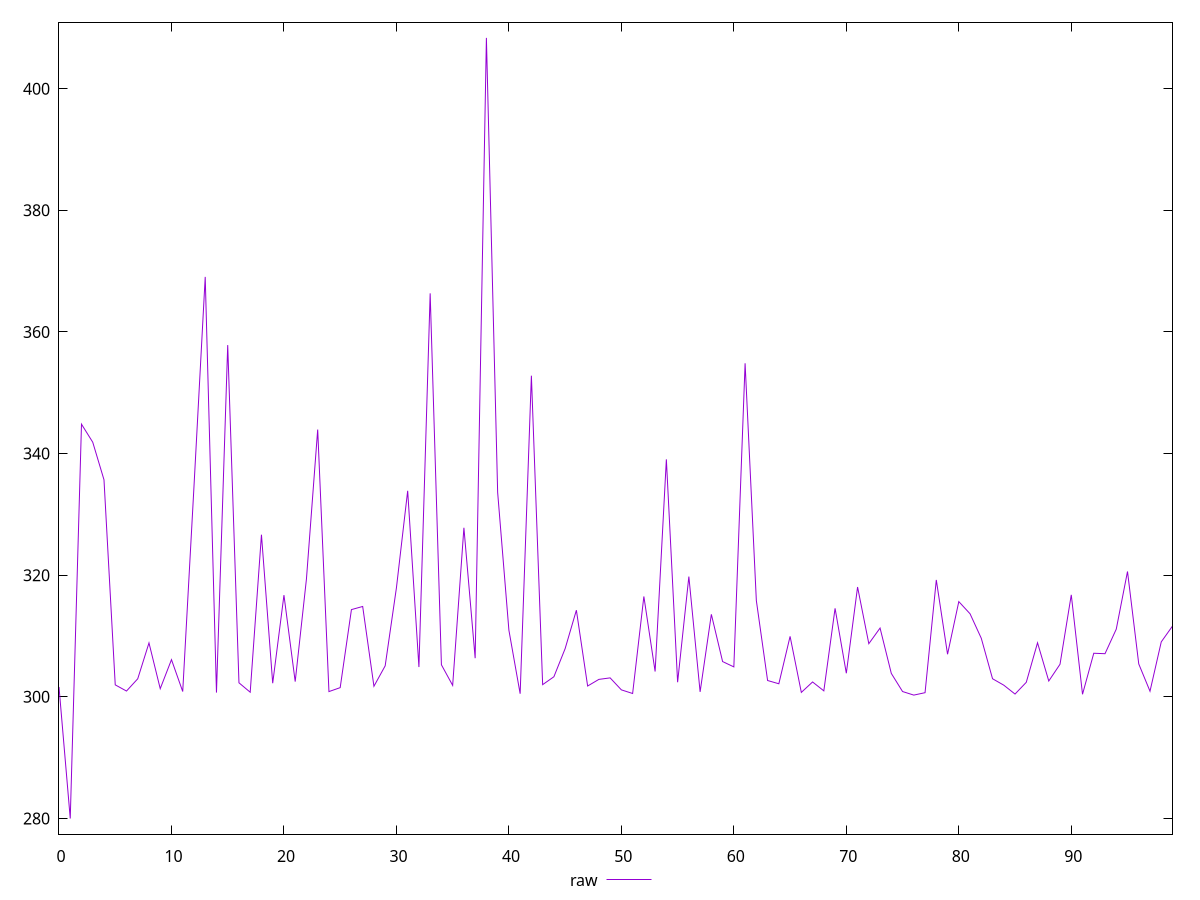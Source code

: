 reset

$raw <<EOF
0 301.614
1 279.98500061035156
2 344.83
3 341.864
4 335.686
5 301.964
6 300.948
7 302.962
8 308.86
9 301.336
10 306.11
11 300.866
12 334.546
13 369.0480012893677
14 300.692
15 357.836
16 302.302
17 300.754
18 326.654
19 302.23199999999997
20 316.72
21 302.5
22 319.38
23 343.946
24 300.858
25 301.508
26 314.34
27 314.856
28 301.73199999999997
29 305.094
30 317.922
31 333.874
32 304.89
33 366.346
34 305.264
35 301.876
36 327.794
37 306.348
38 408.35
39 333.616
40 310.952
41 300.50600000000003
42 352.804
43 302
44 303.296
45 307.924
46 314.242
47 301.772
48 302.864
49 303.112
50 301.142
51 300.544
52 316.5
53 304.158
54 339.046
55 302.396
56 319.772
57 300.806
58 313.562
59 305.792
60 304.92
61 354.846
62 315.83
63 302.68
64 302.142
65 309.936
66 300.724
67 302.44
68 300.978
69 314.55
70 303.874
71 318.05
72 308.734
73 311.306
74 303.846
75 300.866
76 300.28
77 300.678
78 319.216
79 306.998
80 315.654
81 313.656
82 309.62
83 302.97
84 301.912
85 300.452
86 302.386
87 308.882
88 302.598
89 305.354
90 316.768
91 300.414
92 307.162
93 307.088
94 311.126
95 320.604
96 305.402
97 300.916
98 309.03
99 311.634
EOF

set key outside below
set xrange [0:99]
set yrange [277.4177006225586:410.917299987793]
set trange [277.4177006225586:410.917299987793]
set terminal svg size 640, 500 enhanced background rgb 'white'
set output "report/report_00029_2021-02-24T13-36-40.390Z/uses-rel-preconnect/samples/astro/raw/values.svg"

plot $raw title "raw" with line

reset
